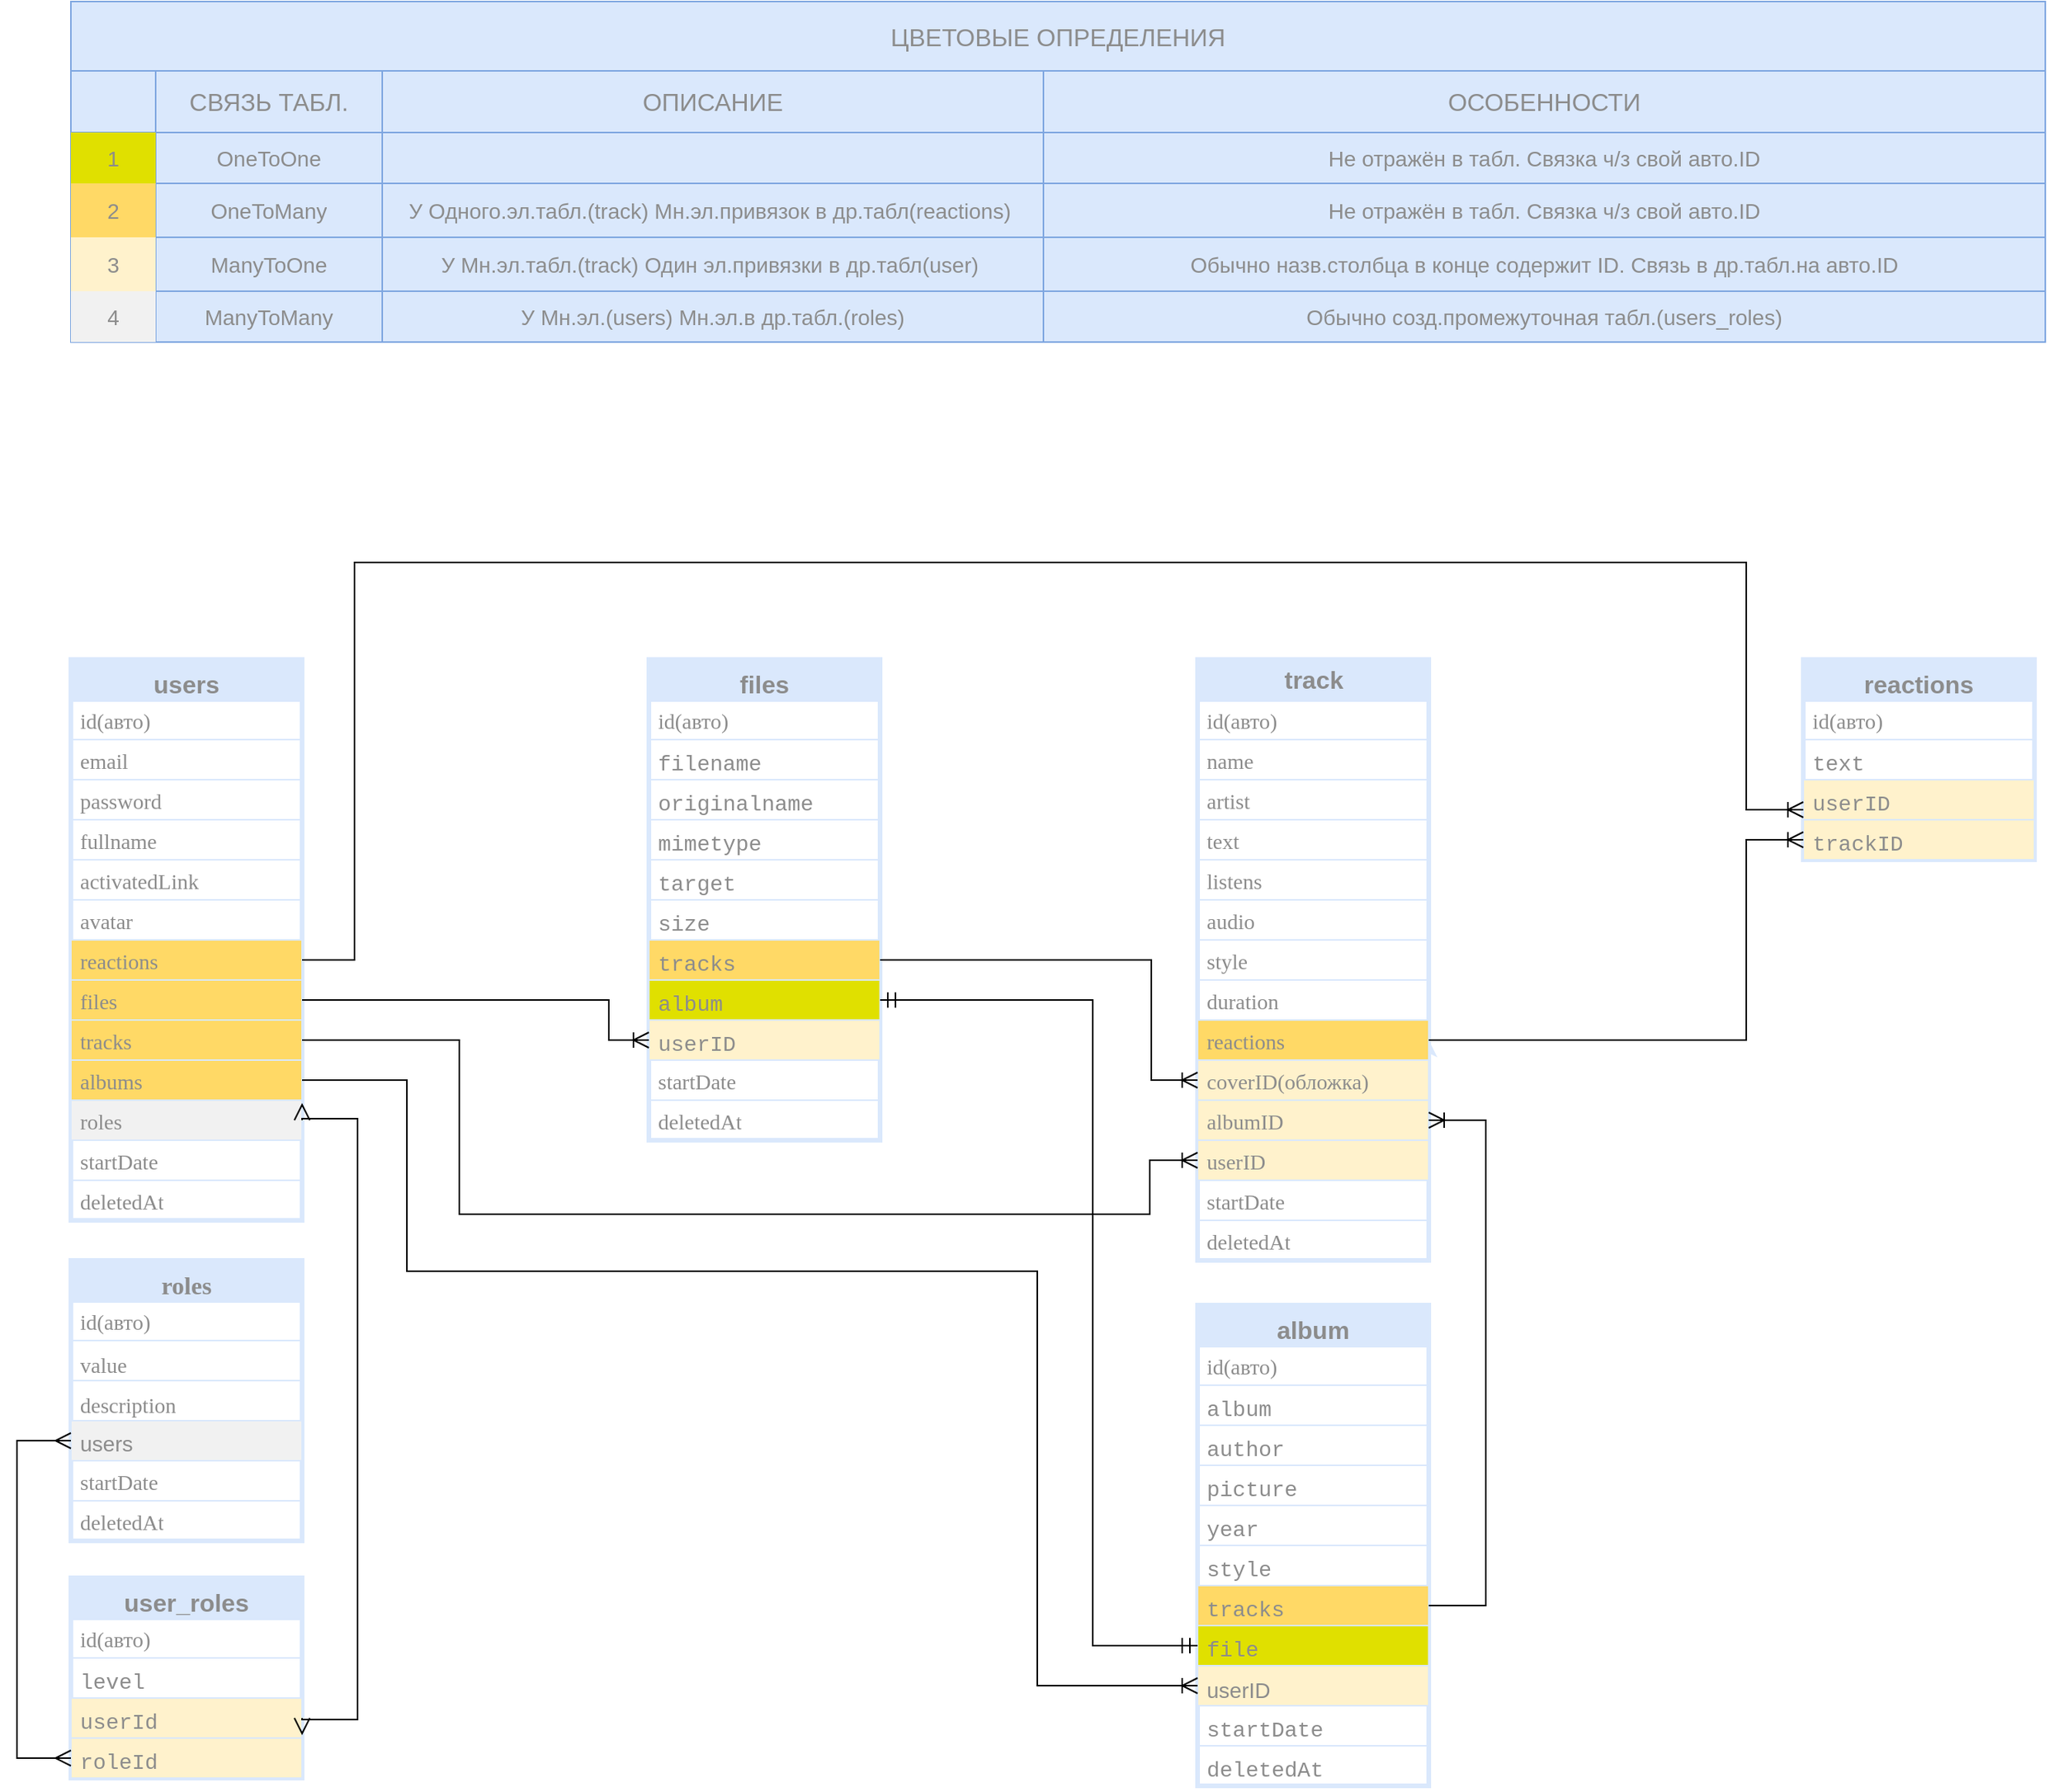 <mxfile version="23.1.5" type="device">
  <diagram name="Страница — 1" id="Q0Tp4C1NSN8H3w9Lb423">
    <mxGraphModel dx="5406" dy="3643" grid="0" gridSize="10" guides="1" tooltips="1" connect="1" arrows="1" fold="1" page="0" pageScale="1" pageWidth="827" pageHeight="1169" math="0" shadow="0">
      <root>
        <mxCell id="0" />
        <mxCell id="1" parent="0" />
        <mxCell id="bqcU50a8nMj2K-S8nNPo-66" value="&lt;font style=&quot;font-size: 16px;&quot;&gt;track&lt;/font&gt;" style="swimlane;childLayout=stackLayout;horizontal=1;startSize=26;fillColor=#DAE8FC;horizontalStack=0;resizeParent=1;resizeParentMax=0;resizeLast=0;collapsible=1;marginBottom=0;strokeColor=#DAE8FC;swimlaneFillColor=none;rounded=0;labelBackgroundColor=none;fontColor=#8C8C8C;labelBorderColor=none;html=1;strokeWidth=3;" parent="1" vertex="1">
          <mxGeometry x="-2350" y="-1803" width="150" height="390" as="geometry">
            <mxRectangle x="-67" y="-313" width="54" height="26" as="alternateBounds" />
          </mxGeometry>
        </mxCell>
        <mxCell id="bqcU50a8nMj2K-S8nNPo-67" value="id(авто)" style="text;strokeColor=#DAE8FC;fillColor=none;align=left;verticalAlign=top;spacingLeft=4;spacingRight=4;overflow=hidden;rotatable=0;points=[[0,0.5],[1,0.5]];portConstraint=eastwest;strokeWidth=1;rounded=0;glass=0;shadow=0;perimeterSpacing=0;labelBackgroundColor=none;fontColor=#8C8C8C;swimlaneFillColor=none;labelBorderColor=none;html=1;fontFamily=Lucida Console;fontSize=14;" parent="bqcU50a8nMj2K-S8nNPo-66" vertex="1">
          <mxGeometry y="26" width="150" height="26" as="geometry" />
        </mxCell>
        <mxCell id="bqcU50a8nMj2K-S8nNPo-68" value="name" style="text;strokeColor=#DAE8FC;fillColor=none;align=left;verticalAlign=top;spacingLeft=4;spacingRight=4;overflow=hidden;rotatable=0;points=[[0,0.5],[1,0.5]];portConstraint=eastwest;strokeWidth=1;perimeterSpacing=0;rounded=0;labelBackgroundColor=none;fontColor=#8C8C8C;swimlaneFillColor=none;labelBorderColor=none;html=1;fontFamily=Lucida Console;fontSize=14;" parent="bqcU50a8nMj2K-S8nNPo-66" vertex="1">
          <mxGeometry y="52" width="150" height="26" as="geometry" />
        </mxCell>
        <mxCell id="bqcU50a8nMj2K-S8nNPo-69" value="artist" style="text;strokeColor=#DAE8FC;fillColor=none;align=left;verticalAlign=top;spacingLeft=4;spacingRight=4;overflow=hidden;rotatable=0;points=[[0,0.5],[1,0.5]];portConstraint=eastwest;strokeWidth=1;perimeterSpacing=0;rounded=0;labelBackgroundColor=none;fontColor=#8C8C8C;swimlaneFillColor=none;labelBorderColor=none;html=1;fontFamily=Lucida Console;fontSize=14;" parent="bqcU50a8nMj2K-S8nNPo-66" vertex="1">
          <mxGeometry y="78" width="150" height="26" as="geometry" />
        </mxCell>
        <mxCell id="bqcU50a8nMj2K-S8nNPo-70" value="text" style="text;strokeColor=#DAE8FC;fillColor=none;align=left;verticalAlign=top;spacingLeft=4;spacingRight=4;overflow=hidden;rotatable=0;points=[[0,0.5],[1,0.5]];portConstraint=eastwest;strokeWidth=1;perimeterSpacing=0;rounded=0;labelBackgroundColor=none;fontColor=#8C8C8C;swimlaneFillColor=none;labelBorderColor=none;html=1;fontFamily=Lucida Console;fontSize=14;" parent="bqcU50a8nMj2K-S8nNPo-66" vertex="1">
          <mxGeometry y="104" width="150" height="26" as="geometry" />
        </mxCell>
        <mxCell id="bqcU50a8nMj2K-S8nNPo-71" value="listens" style="text;strokeColor=#DAE8FC;fillColor=none;align=left;verticalAlign=top;spacingLeft=4;spacingRight=4;overflow=hidden;rotatable=0;points=[[0,0.5],[1,0.5]];portConstraint=eastwest;strokeWidth=1;perimeterSpacing=0;rounded=0;labelBackgroundColor=none;fontColor=#8C8C8C;swimlaneFillColor=none;labelBorderColor=none;html=1;fontFamily=Lucida Console;fontSize=14;" parent="bqcU50a8nMj2K-S8nNPo-66" vertex="1">
          <mxGeometry y="130" width="150" height="26" as="geometry" />
        </mxCell>
        <mxCell id="bqcU50a8nMj2K-S8nNPo-72" value="audio" style="text;strokeColor=#DAE8FC;fillColor=none;align=left;verticalAlign=top;spacingLeft=4;spacingRight=4;overflow=hidden;rotatable=0;points=[[0,0.5],[1,0.5]];portConstraint=eastwest;strokeWidth=1;perimeterSpacing=0;rounded=0;labelBackgroundColor=none;fontColor=#8C8C8C;swimlaneFillColor=none;labelBorderColor=none;html=1;fontFamily=Lucida Console;fontSize=14;" parent="bqcU50a8nMj2K-S8nNPo-66" vertex="1">
          <mxGeometry y="156" width="150" height="26" as="geometry" />
        </mxCell>
        <mxCell id="bqcU50a8nMj2K-S8nNPo-73" value="style" style="text;strokeColor=#DAE8FC;fillColor=none;align=left;verticalAlign=top;spacingLeft=4;spacingRight=4;overflow=hidden;rotatable=0;points=[[0,0.5],[1,0.5]];portConstraint=eastwest;strokeWidth=1;perimeterSpacing=0;rounded=0;labelBackgroundColor=none;fontColor=#8C8C8C;swimlaneFillColor=none;labelBorderColor=none;html=1;fontFamily=Lucida Console;fontSize=14;" parent="bqcU50a8nMj2K-S8nNPo-66" vertex="1">
          <mxGeometry y="182" width="150" height="26" as="geometry" />
        </mxCell>
        <mxCell id="bqcU50a8nMj2K-S8nNPo-74" value="duration" style="text;strokeColor=#DAE8FC;fillColor=none;align=left;verticalAlign=top;spacingLeft=4;spacingRight=4;overflow=hidden;rotatable=0;points=[[0,0.5],[1,0.5]];portConstraint=eastwest;strokeWidth=1;perimeterSpacing=0;rounded=0;labelBackgroundColor=none;fontColor=#8C8C8C;swimlaneFillColor=none;labelBorderColor=none;html=1;fontFamily=Lucida Console;fontSize=14;" parent="bqcU50a8nMj2K-S8nNPo-66" vertex="1">
          <mxGeometry y="208" width="150" height="26" as="geometry" />
        </mxCell>
        <mxCell id="bqcU50a8nMj2K-S8nNPo-75" value="" style="edgeStyle=none;curved=1;rounded=0;orthogonalLoop=1;jettySize=auto;exitX=1;exitY=0.5;exitDx=0;exitDy=0;fontSize=14;startSize=8;endSize=8;fontColor=#8C8C8C;labelBackgroundColor=none;labelBorderColor=none;html=1;fontFamily=Lucida Console;strokeColor=#DAE8FC;" parent="bqcU50a8nMj2K-S8nNPo-66" source="bqcU50a8nMj2K-S8nNPo-76" edge="1">
          <mxGeometry relative="1" as="geometry">
            <mxPoint x="150" y="247" as="targetPoint" />
          </mxGeometry>
        </mxCell>
        <mxCell id="bqcU50a8nMj2K-S8nNPo-79" value="reactions" style="text;align=left;verticalAlign=top;spacingLeft=4;spacingRight=4;overflow=hidden;rotatable=0;points=[[0,0.5],[1,0.5]];portConstraint=eastwest;fillColor=#FFD966;strokeColor=#DAE8FC;strokeWidth=1;perimeterSpacing=0;rounded=0;labelBackgroundColor=none;fontColor=#8C8C8C;swimlaneFillColor=none;labelBorderColor=none;html=1;fontFamily=Lucida Console;fontSize=14;" parent="bqcU50a8nMj2K-S8nNPo-66" vertex="1">
          <mxGeometry y="234" width="150" height="26" as="geometry" />
        </mxCell>
        <mxCell id="bqcU50a8nMj2K-S8nNPo-76" value="coverID(обложка)" style="text;strokeColor=#DAE8FC;fillColor=#FFF2CC;align=left;verticalAlign=top;spacingLeft=4;spacingRight=4;overflow=hidden;rotatable=0;points=[[0,0.5],[1,0.5]];portConstraint=eastwest;strokeWidth=1;perimeterSpacing=0;rounded=0;labelBackgroundColor=none;fontColor=#8C8C8C;swimlaneFillColor=none;glass=0;shadow=0;fillStyle=auto;labelBorderColor=none;html=1;fontFamily=Lucida Console;fontSize=14;" parent="bqcU50a8nMj2K-S8nNPo-66" vertex="1">
          <mxGeometry y="260" width="150" height="26" as="geometry" />
        </mxCell>
        <mxCell id="bqcU50a8nMj2K-S8nNPo-77" value="albumID" style="text;strokeColor=#DAE8FC;fillColor=#FFF2CC;align=left;verticalAlign=top;spacingLeft=4;spacingRight=4;overflow=hidden;rotatable=0;points=[[0,0.5],[1,0.5]];portConstraint=eastwest;strokeWidth=1;perimeterSpacing=0;rounded=0;labelBackgroundColor=none;fontColor=#8C8C8C;swimlaneFillColor=none;labelBorderColor=none;html=1;fontFamily=Lucida Console;fontSize=14;" parent="bqcU50a8nMj2K-S8nNPo-66" vertex="1">
          <mxGeometry y="286" width="150" height="26" as="geometry" />
        </mxCell>
        <mxCell id="bqcU50a8nMj2K-S8nNPo-78" value="userID" style="text;strokeColor=#DAE8FC;fillColor=#FFF2CC;align=left;verticalAlign=top;spacingLeft=4;spacingRight=4;overflow=hidden;rotatable=0;points=[[0,0.5],[1,0.5]];portConstraint=eastwest;strokeWidth=1;perimeterSpacing=0;rounded=0;labelBackgroundColor=none;fontColor=#8C8C8C;swimlaneFillColor=none;labelBorderColor=none;html=1;fontFamily=Lucida Console;fontSize=14;" parent="bqcU50a8nMj2K-S8nNPo-66" vertex="1">
          <mxGeometry y="312" width="150" height="26" as="geometry" />
        </mxCell>
        <mxCell id="bqcU50a8nMj2K-S8nNPo-80" value="startDate" style="text;strokeColor=#DAE8FC;fillColor=none;align=left;verticalAlign=top;spacingLeft=4;spacingRight=4;overflow=hidden;rotatable=0;points=[[0,0.5],[1,0.5]];portConstraint=eastwest;strokeWidth=1;perimeterSpacing=0;rounded=0;labelBackgroundColor=none;fontColor=#8C8C8C;swimlaneFillColor=none;labelBorderColor=none;html=1;fontFamily=Lucida Console;fontSize=14;" parent="bqcU50a8nMj2K-S8nNPo-66" vertex="1">
          <mxGeometry y="338" width="150" height="26" as="geometry" />
        </mxCell>
        <mxCell id="bqcU50a8nMj2K-S8nNPo-81" value="deletedAt" style="text;strokeColor=#DAE8FC;fillColor=none;align=left;verticalAlign=top;spacingLeft=4;spacingRight=4;overflow=hidden;rotatable=0;points=[[0,0.5],[1,0.5]];portConstraint=eastwest;strokeWidth=1;perimeterSpacing=0;rounded=0;labelBackgroundColor=none;fontColor=#8C8C8C;swimlaneFillColor=none;labelBorderColor=none;html=1;fontFamily=Lucida Console;fontSize=14;" parent="bqcU50a8nMj2K-S8nNPo-66" vertex="1">
          <mxGeometry y="364" width="150" height="26" as="geometry" />
        </mxCell>
        <mxCell id="bqcU50a8nMj2K-S8nNPo-82" value="users" style="swimlane;childLayout=stackLayout;horizontal=1;startSize=26;horizontalStack=0;resizeParent=1;resizeParentMax=0;resizeLast=0;collapsible=1;marginBottom=0;align=center;verticalAlign=top;spacingLeft=4;spacingRight=4;fillColor=#dae8fc;strokeColor=#DAE8FC;rounded=0;labelBackgroundColor=none;swimlaneFillColor=none;fontColor=#8C8C8C;strokeWidth=3;perimeterSpacing=0;fontSize=16;" parent="1" vertex="1">
          <mxGeometry x="-3081" y="-1803" width="150" height="364" as="geometry" />
        </mxCell>
        <mxCell id="bqcU50a8nMj2K-S8nNPo-83" value="id(авто)" style="text;strokeColor=#DAE8FC;fillColor=none;align=left;verticalAlign=top;spacingLeft=4;spacingRight=4;overflow=hidden;rotatable=0;points=[[0,0.5],[1,0.5]];portConstraint=eastwest;whiteSpace=wrap;html=1;strokeWidth=1;perimeterSpacing=0;rounded=0;labelBackgroundColor=none;fontColor=#8C8C8C;swimlaneFillColor=none;fontFamily=Lucida Console;fontSize=14;" parent="bqcU50a8nMj2K-S8nNPo-82" vertex="1">
          <mxGeometry y="26" width="150" height="26" as="geometry" />
        </mxCell>
        <mxCell id="bqcU50a8nMj2K-S8nNPo-84" value="email" style="text;strokeColor=#DAE8FC;fillColor=none;spacingLeft=4;spacingRight=4;overflow=hidden;rotatable=0;points=[[0,0.5],[1,0.5]];portConstraint=eastwest;whiteSpace=wrap;html=1;strokeWidth=1;perimeterSpacing=0;rounded=0;labelBackgroundColor=none;fontColor=#8C8C8C;swimlaneFillColor=none;fontFamily=Lucida Console;fontSize=14;" parent="bqcU50a8nMj2K-S8nNPo-82" vertex="1">
          <mxGeometry y="52" width="150" height="26" as="geometry" />
        </mxCell>
        <mxCell id="bqcU50a8nMj2K-S8nNPo-85" value="password" style="text;strokeColor=#DAE8FC;fillColor=none;spacingLeft=4;spacingRight=4;overflow=hidden;rotatable=0;points=[[0,0.5],[1,0.5]];portConstraint=eastwest;whiteSpace=wrap;html=1;strokeWidth=1;perimeterSpacing=0;rounded=0;labelBackgroundColor=none;fontColor=#8C8C8C;swimlaneFillColor=none;fontFamily=Lucida Console;fontSize=14;" parent="bqcU50a8nMj2K-S8nNPo-82" vertex="1">
          <mxGeometry y="78" width="150" height="26" as="geometry" />
        </mxCell>
        <mxCell id="bqcU50a8nMj2K-S8nNPo-86" value="fullname" style="text;strokeColor=#DAE8FC;fillColor=none;spacingLeft=4;spacingRight=4;overflow=hidden;rotatable=0;points=[[0,0.5],[1,0.5]];portConstraint=eastwest;whiteSpace=wrap;html=1;strokeWidth=1;perimeterSpacing=0;rounded=0;labelBackgroundColor=none;fontColor=#8C8C8C;swimlaneFillColor=none;fontFamily=Lucida Console;fontSize=14;" parent="bqcU50a8nMj2K-S8nNPo-82" vertex="1">
          <mxGeometry y="104" width="150" height="26" as="geometry" />
        </mxCell>
        <mxCell id="bqcU50a8nMj2K-S8nNPo-87" value="activatedLink" style="text;strokeColor=#DAE8FC;fillColor=none;spacingLeft=4;spacingRight=4;overflow=hidden;rotatable=0;points=[[0,0.5],[1,0.5]];portConstraint=eastwest;whiteSpace=wrap;html=1;strokeWidth=1;perimeterSpacing=0;rounded=0;labelBackgroundColor=none;fontColor=#8C8C8C;swimlaneFillColor=none;fontFamily=Lucida Console;fontSize=14;" parent="bqcU50a8nMj2K-S8nNPo-82" vertex="1">
          <mxGeometry y="130" width="150" height="26" as="geometry" />
        </mxCell>
        <mxCell id="bqcU50a8nMj2K-S8nNPo-88" value="avatar" style="text;strokeColor=#DAE8FC;fillColor=none;spacingLeft=4;spacingRight=4;overflow=hidden;rotatable=0;points=[[0,0.5],[1,0.5]];portConstraint=eastwest;whiteSpace=wrap;html=1;strokeWidth=1;perimeterSpacing=0;rounded=0;labelBackgroundColor=none;fontColor=#8C8C8C;swimlaneFillColor=none;fontFamily=Lucida Console;fontSize=14;" parent="bqcU50a8nMj2K-S8nNPo-82" vertex="1">
          <mxGeometry y="156" width="150" height="26" as="geometry" />
        </mxCell>
        <mxCell id="bqcU50a8nMj2K-S8nNPo-93" value="reactions" style="text;strokeColor=#DAE8FC;fillColor=#FFD966;spacingLeft=4;spacingRight=4;overflow=hidden;rotatable=0;points=[[0,0.5],[1,0.5]];portConstraint=eastwest;whiteSpace=wrap;html=1;strokeWidth=1;perimeterSpacing=0;rounded=0;labelBackgroundColor=none;fontColor=#8C8C8C;swimlaneFillColor=none;fontFamily=Lucida Console;fontSize=14;" parent="bqcU50a8nMj2K-S8nNPo-82" vertex="1">
          <mxGeometry y="182" width="150" height="26" as="geometry" />
        </mxCell>
        <mxCell id="bqcU50a8nMj2K-S8nNPo-92" value="files" style="text;strokeColor=#DAE8FC;fillColor=#FFD966;spacingLeft=4;spacingRight=4;overflow=hidden;rotatable=0;points=[[0,0.5],[1,0.5]];portConstraint=eastwest;whiteSpace=wrap;html=1;strokeWidth=1;perimeterSpacing=0;rounded=0;labelBackgroundColor=none;fontColor=#8C8C8C;swimlaneFillColor=none;fontFamily=Lucida Console;fontSize=14;" parent="bqcU50a8nMj2K-S8nNPo-82" vertex="1">
          <mxGeometry y="208" width="150" height="26" as="geometry" />
        </mxCell>
        <mxCell id="bqcU50a8nMj2K-S8nNPo-90" value="tracks" style="text;strokeColor=#DAE8FC;fillColor=#FFD966;spacingLeft=4;spacingRight=4;overflow=hidden;rotatable=0;points=[[0,0.5],[1,0.5]];portConstraint=eastwest;whiteSpace=wrap;html=1;strokeWidth=1;perimeterSpacing=0;rounded=0;labelBackgroundColor=none;fontColor=#8C8C8C;swimlaneFillColor=none;fontFamily=Lucida Console;fontSize=14;" parent="bqcU50a8nMj2K-S8nNPo-82" vertex="1">
          <mxGeometry y="234" width="150" height="26" as="geometry" />
        </mxCell>
        <mxCell id="bqcU50a8nMj2K-S8nNPo-91" value="albums" style="text;strokeColor=#DAE8FC;fillColor=#FFD966;spacingLeft=4;spacingRight=4;overflow=hidden;rotatable=0;points=[[0,0.5],[1,0.5]];portConstraint=eastwest;whiteSpace=wrap;html=1;strokeWidth=1;perimeterSpacing=0;rounded=0;labelBackgroundColor=none;fontColor=#8C8C8C;swimlaneFillColor=none;fontFamily=Lucida Console;fontSize=14;" parent="bqcU50a8nMj2K-S8nNPo-82" vertex="1">
          <mxGeometry y="260" width="150" height="26" as="geometry" />
        </mxCell>
        <mxCell id="bqcU50a8nMj2K-S8nNPo-89" value="roles" style="text;strokeColor=#DAE8FC;fillColor=#F1F1F1;spacingLeft=4;spacingRight=4;overflow=hidden;rotatable=0;points=[[0,0.5],[1,0.5]];portConstraint=eastwest;whiteSpace=wrap;html=1;strokeWidth=1;perimeterSpacing=0;rounded=0;labelBackgroundColor=none;fontColor=#8C8C8C;swimlaneFillColor=none;fontFamily=Lucida Console;fontSize=14;" parent="bqcU50a8nMj2K-S8nNPo-82" vertex="1">
          <mxGeometry y="286" width="150" height="26" as="geometry" />
        </mxCell>
        <mxCell id="bqcU50a8nMj2K-S8nNPo-94" value="startDate" style="text;strokeColor=#DAE8FC;fillColor=none;spacingLeft=4;spacingRight=4;overflow=hidden;rotatable=0;points=[[0,0.5],[1,0.5]];portConstraint=eastwest;whiteSpace=wrap;html=1;strokeWidth=1;perimeterSpacing=0;rounded=0;labelBackgroundColor=none;fontColor=#8C8C8C;swimlaneFillColor=none;fontFamily=Lucida Console;fontSize=14;fillStyle=auto;" parent="bqcU50a8nMj2K-S8nNPo-82" vertex="1">
          <mxGeometry y="312" width="150" height="26" as="geometry" />
        </mxCell>
        <mxCell id="bqcU50a8nMj2K-S8nNPo-95" value="deletedAt" style="text;strokeColor=#DAE8FC;fillColor=none;spacingLeft=4;spacingRight=4;overflow=hidden;rotatable=0;points=[[0,0.5],[1,0.5]];portConstraint=eastwest;whiteSpace=wrap;html=1;strokeWidth=1;perimeterSpacing=0;rounded=0;labelBackgroundColor=none;fontColor=#8C8C8C;swimlaneFillColor=none;fontFamily=Lucida Console;fontSize=14;" parent="bqcU50a8nMj2K-S8nNPo-82" vertex="1">
          <mxGeometry y="338" width="150" height="26" as="geometry" />
        </mxCell>
        <mxCell id="bqcU50a8nMj2K-S8nNPo-96" value="roles" style="swimlane;childLayout=stackLayout;horizontal=1;startSize=26;horizontalStack=0;resizeParent=1;resizeParentMax=0;resizeLast=0;collapsible=1;marginBottom=0;align=center;verticalAlign=top;spacingLeft=4;spacingRight=4;fillColor=#dae8fc;strokeColor=#DAE8FC;rounded=0;labelBackgroundColor=none;swimlaneFillColor=none;fontColor=#8C8C8C;strokeWidth=3;perimeterSpacing=0;fontFamily=Lucida Console;fontSize=16;" parent="1" vertex="1">
          <mxGeometry x="-3081" y="-1413" width="150" height="182" as="geometry" />
        </mxCell>
        <mxCell id="bqcU50a8nMj2K-S8nNPo-97" value="id(авто)" style="text;strokeColor=#DAE8FC;fillColor=none;align=left;verticalAlign=top;spacingLeft=4;spacingRight=4;overflow=hidden;rotatable=0;points=[[0,0.5],[1,0.5]];portConstraint=eastwest;whiteSpace=wrap;html=1;strokeWidth=1;perimeterSpacing=0;rounded=0;labelBackgroundColor=none;fontColor=#8C8C8C;swimlaneFillColor=none;fontFamily=Lucida Console;fontSize=14;" parent="bqcU50a8nMj2K-S8nNPo-96" vertex="1">
          <mxGeometry y="26" width="150" height="26" as="geometry" />
        </mxCell>
        <mxCell id="bqcU50a8nMj2K-S8nNPo-98" value="&lt;div style=&quot;font-size: 14px; line-height: 19px;&quot;&gt;value&lt;/div&gt;" style="text;strokeColor=#DAE8FC;fillColor=none;spacingLeft=4;spacingRight=4;overflow=hidden;rotatable=0;points=[[0,0.5],[1,0.5]];portConstraint=eastwest;whiteSpace=wrap;html=1;strokeWidth=1;perimeterSpacing=0;rounded=0;labelBackgroundColor=none;fontColor=#8C8C8C;swimlaneFillColor=none;fontFamily=Lucida Console;fontSize=14;" parent="bqcU50a8nMj2K-S8nNPo-96" vertex="1">
          <mxGeometry y="52" width="150" height="26" as="geometry" />
        </mxCell>
        <mxCell id="bqcU50a8nMj2K-S8nNPo-99" value="&lt;div style=&quot;font-size: 14px; line-height: 19px;&quot;&gt;description&lt;/div&gt;" style="text;strokeColor=#DAE8FC;fillColor=none;spacingLeft=4;spacingRight=4;overflow=hidden;rotatable=0;points=[[0,0.5],[1,0.5]];portConstraint=eastwest;whiteSpace=wrap;html=1;strokeWidth=1;perimeterSpacing=0;rounded=0;labelBackgroundColor=none;fontColor=#8C8C8C;swimlaneFillColor=none;fontFamily=Lucida Console;fontSize=14;" parent="bqcU50a8nMj2K-S8nNPo-96" vertex="1">
          <mxGeometry y="78" width="150" height="26" as="geometry" />
        </mxCell>
        <mxCell id="bqcU50a8nMj2K-S8nNPo-103" value="users" style="text;strokeColor=#DAE8FC;fillColor=#F1F1F1;spacingLeft=4;spacingRight=4;overflow=hidden;rotatable=0;points=[[0,0.5],[1,0.5]];portConstraint=eastwest;whiteSpace=wrap;html=1;strokeWidth=1;perimeterSpacing=0;rounded=0;swimlaneFillColor=none;fontColor=#8C8C8C;fontSize=14;" parent="bqcU50a8nMj2K-S8nNPo-96" vertex="1">
          <mxGeometry y="104" width="150" height="26" as="geometry" />
        </mxCell>
        <mxCell id="bqcU50a8nMj2K-S8nNPo-108" value="startDate" style="text;strokeColor=#DAE8FC;fillColor=none;spacingLeft=4;spacingRight=4;overflow=hidden;rotatable=0;points=[[0,0.5],[1,0.5]];portConstraint=eastwest;whiteSpace=wrap;html=1;strokeWidth=1;perimeterSpacing=0;rounded=0;labelBackgroundColor=none;fontColor=#8C8C8C;swimlaneFillColor=none;fontFamily=Lucida Console;fontSize=14;" parent="bqcU50a8nMj2K-S8nNPo-96" vertex="1">
          <mxGeometry y="130" width="150" height="26" as="geometry" />
        </mxCell>
        <mxCell id="bqcU50a8nMj2K-S8nNPo-109" value="deletedAt" style="text;strokeColor=#DAE8FC;fillColor=none;spacingLeft=4;spacingRight=4;overflow=hidden;rotatable=0;points=[[0,0.5],[1,0.5]];portConstraint=eastwest;whiteSpace=wrap;html=1;strokeWidth=1;perimeterSpacing=0;rounded=0;labelBackgroundColor=none;fontColor=#8C8C8C;swimlaneFillColor=none;fontFamily=Lucida Console;fontSize=14;" parent="bqcU50a8nMj2K-S8nNPo-96" vertex="1">
          <mxGeometry y="156" width="150" height="26" as="geometry" />
        </mxCell>
        <mxCell id="DeZU3iTZRi3i2lUF8IYf-1" value="" style="shape=table;startSize=0;container=1;collapsible=0;childLayout=tableLayout;fontSize=16;fillColor=#DAE8FC;strokeColor=#7EA6E0;fontColor=#8C8C8C;direction=east;align=left;" parent="1" vertex="1">
          <mxGeometry x="-3081" y="-2230" width="1281" height="221" as="geometry" />
        </mxCell>
        <mxCell id="DeZU3iTZRi3i2lUF8IYf-2" value="" style="shape=tableRow;horizontal=0;startSize=0;swimlaneHead=0;swimlaneBody=0;strokeColor=inherit;top=0;left=0;bottom=0;right=0;collapsible=0;dropTarget=0;fillColor=none;points=[[0,0.5],[1,0.5]];portConstraint=eastwest;fontSize=16;fontColor=#8C8C8C;" parent="DeZU3iTZRi3i2lUF8IYf-1" vertex="1">
          <mxGeometry width="1281" height="45" as="geometry" />
        </mxCell>
        <mxCell id="DeZU3iTZRi3i2lUF8IYf-3" value="ЦВЕТОВЫЕ ОПРЕДЕЛЕНИЯ" style="shape=partialRectangle;html=1;whiteSpace=wrap;connectable=0;strokeColor=inherit;overflow=hidden;fillColor=none;top=0;left=0;bottom=0;right=0;pointerEvents=1;fontSize=16;fontColor=#8C8C8C;rowspan=1;colspan=4;" parent="DeZU3iTZRi3i2lUF8IYf-2" vertex="1">
          <mxGeometry width="1281" height="45" as="geometry">
            <mxRectangle width="55" height="45" as="alternateBounds" />
          </mxGeometry>
        </mxCell>
        <mxCell id="DeZU3iTZRi3i2lUF8IYf-4" value="" style="shape=partialRectangle;html=1;whiteSpace=wrap;connectable=0;strokeColor=inherit;overflow=hidden;fillColor=none;top=0;left=0;bottom=0;right=0;pointerEvents=1;fontSize=16;" parent="DeZU3iTZRi3i2lUF8IYf-2" vertex="1" visible="0">
          <mxGeometry x="55" width="147" height="45" as="geometry">
            <mxRectangle width="147" height="45" as="alternateBounds" />
          </mxGeometry>
        </mxCell>
        <mxCell id="DeZU3iTZRi3i2lUF8IYf-5" value="" style="shape=partialRectangle;html=1;whiteSpace=wrap;connectable=0;strokeColor=inherit;overflow=hidden;fillColor=none;top=0;left=0;bottom=0;right=0;pointerEvents=1;fontSize=16;" parent="DeZU3iTZRi3i2lUF8IYf-2" vertex="1" visible="0">
          <mxGeometry x="202" width="429" height="45" as="geometry">
            <mxRectangle width="429" height="45" as="alternateBounds" />
          </mxGeometry>
        </mxCell>
        <mxCell id="DeZU3iTZRi3i2lUF8IYf-44" style="shape=partialRectangle;html=1;whiteSpace=wrap;connectable=0;strokeColor=inherit;overflow=hidden;fillColor=none;top=0;left=0;bottom=0;right=0;pointerEvents=1;fontSize=16;" parent="DeZU3iTZRi3i2lUF8IYf-2" vertex="1" visible="0">
          <mxGeometry x="631" width="650" height="45" as="geometry">
            <mxRectangle width="650" height="45" as="alternateBounds" />
          </mxGeometry>
        </mxCell>
        <mxCell id="DeZU3iTZRi3i2lUF8IYf-6" value="" style="shape=tableRow;horizontal=0;startSize=0;swimlaneHead=0;swimlaneBody=0;strokeColor=inherit;top=0;left=0;bottom=0;right=0;collapsible=0;dropTarget=0;fillColor=none;points=[[0,0.5],[1,0.5]];portConstraint=eastwest;fontSize=16;fontColor=#8C8C8C;" parent="DeZU3iTZRi3i2lUF8IYf-1" vertex="1">
          <mxGeometry y="45" width="1281" height="40" as="geometry" />
        </mxCell>
        <mxCell id="DeZU3iTZRi3i2lUF8IYf-7" value="" style="shape=partialRectangle;html=1;whiteSpace=wrap;connectable=0;strokeColor=inherit;overflow=hidden;fillColor=none;top=0;left=0;bottom=0;right=0;pointerEvents=1;fontSize=16;fontColor=#8C8C8C;" parent="DeZU3iTZRi3i2lUF8IYf-6" vertex="1">
          <mxGeometry width="55" height="40" as="geometry">
            <mxRectangle width="55" height="40" as="alternateBounds" />
          </mxGeometry>
        </mxCell>
        <mxCell id="DeZU3iTZRi3i2lUF8IYf-8" value="СВЯЗЬ ТАБЛ." style="shape=partialRectangle;html=1;whiteSpace=wrap;connectable=0;strokeColor=inherit;overflow=hidden;fillColor=none;top=0;left=0;bottom=0;right=0;pointerEvents=1;fontSize=16;fontColor=#8C8C8C;" parent="DeZU3iTZRi3i2lUF8IYf-6" vertex="1">
          <mxGeometry x="55" width="147" height="40" as="geometry">
            <mxRectangle width="147" height="40" as="alternateBounds" />
          </mxGeometry>
        </mxCell>
        <mxCell id="DeZU3iTZRi3i2lUF8IYf-9" value="ОПИСАНИЕ" style="shape=partialRectangle;html=1;whiteSpace=wrap;connectable=0;strokeColor=inherit;overflow=hidden;fillColor=none;top=0;left=0;bottom=0;right=0;pointerEvents=1;fontSize=16;fontColor=#8C8C8C;" parent="DeZU3iTZRi3i2lUF8IYf-6" vertex="1">
          <mxGeometry x="202" width="429" height="40" as="geometry">
            <mxRectangle width="429" height="40" as="alternateBounds" />
          </mxGeometry>
        </mxCell>
        <mxCell id="DeZU3iTZRi3i2lUF8IYf-45" value="ОСОБЕННОСТИ" style="shape=partialRectangle;html=1;whiteSpace=wrap;connectable=0;strokeColor=inherit;overflow=hidden;fillColor=none;top=0;left=0;bottom=0;right=0;pointerEvents=1;fontSize=16;fontColor=#8C8C8C;" parent="DeZU3iTZRi3i2lUF8IYf-6" vertex="1">
          <mxGeometry x="631" width="650" height="40" as="geometry">
            <mxRectangle width="650" height="40" as="alternateBounds" />
          </mxGeometry>
        </mxCell>
        <mxCell id="DeZU3iTZRi3i2lUF8IYf-14" value="" style="shape=tableRow;horizontal=0;startSize=0;swimlaneHead=0;swimlaneBody=0;strokeColor=inherit;top=0;left=0;bottom=0;right=0;collapsible=0;dropTarget=0;fillColor=none;points=[[0,0.5],[1,0.5]];portConstraint=eastwest;fontSize=14;fontColor=#8C8C8C;" parent="DeZU3iTZRi3i2lUF8IYf-1" vertex="1">
          <mxGeometry y="85" width="1281" height="33" as="geometry" />
        </mxCell>
        <mxCell id="DeZU3iTZRi3i2lUF8IYf-15" value="1" style="shape=partialRectangle;html=1;whiteSpace=wrap;connectable=0;strokeColor=inherit;overflow=hidden;fillColor=#E0E000;top=0;left=0;bottom=0;right=0;pointerEvents=1;fontSize=14;fontColor=#8C8C8C;" parent="DeZU3iTZRi3i2lUF8IYf-14" vertex="1">
          <mxGeometry width="55" height="33" as="geometry">
            <mxRectangle width="55" height="33" as="alternateBounds" />
          </mxGeometry>
        </mxCell>
        <mxCell id="DeZU3iTZRi3i2lUF8IYf-16" value="&lt;div style=&quot;line-height: 19px;&quot;&gt;&lt;font face=&quot;Helvetica&quot;&gt;OneToOne&lt;/font&gt;&lt;/div&gt;" style="shape=partialRectangle;html=1;whiteSpace=wrap;connectable=0;strokeColor=inherit;overflow=hidden;fillColor=none;top=0;left=0;bottom=0;right=0;pointerEvents=1;fontSize=14;fontColor=#8C8C8C;labelBackgroundColor=none;" parent="DeZU3iTZRi3i2lUF8IYf-14" vertex="1">
          <mxGeometry x="55" width="147" height="33" as="geometry">
            <mxRectangle width="147" height="33" as="alternateBounds" />
          </mxGeometry>
        </mxCell>
        <mxCell id="DeZU3iTZRi3i2lUF8IYf-17" value="" style="shape=partialRectangle;html=1;whiteSpace=wrap;connectable=0;strokeColor=inherit;overflow=hidden;fillColor=none;top=0;left=0;bottom=0;right=0;pointerEvents=1;fontSize=14;fontColor=#8C8C8C;labelBackgroundColor=none;" parent="DeZU3iTZRi3i2lUF8IYf-14" vertex="1">
          <mxGeometry x="202" width="429" height="33" as="geometry">
            <mxRectangle width="429" height="33" as="alternateBounds" />
          </mxGeometry>
        </mxCell>
        <mxCell id="DeZU3iTZRi3i2lUF8IYf-47" value="Не отражён в табл. Связка ч/з свой авто.ID" style="shape=partialRectangle;html=1;whiteSpace=wrap;connectable=0;strokeColor=inherit;overflow=hidden;fillColor=none;top=0;left=0;bottom=0;right=0;pointerEvents=1;fontSize=14;fontColor=#8C8C8C;" parent="DeZU3iTZRi3i2lUF8IYf-14" vertex="1">
          <mxGeometry x="631" width="650" height="33" as="geometry">
            <mxRectangle width="650" height="33" as="alternateBounds" />
          </mxGeometry>
        </mxCell>
        <mxCell id="DeZU3iTZRi3i2lUF8IYf-10" value="" style="shape=tableRow;horizontal=0;startSize=0;swimlaneHead=0;swimlaneBody=0;strokeColor=inherit;top=0;left=0;bottom=0;right=0;collapsible=0;dropTarget=0;fillColor=none;points=[[0,0.5],[1,0.5]];portConstraint=eastwest;fontSize=14;fontColor=#8C8C8C;" parent="DeZU3iTZRi3i2lUF8IYf-1" vertex="1">
          <mxGeometry y="118" width="1281" height="35" as="geometry" />
        </mxCell>
        <mxCell id="DeZU3iTZRi3i2lUF8IYf-11" value="2" style="shape=partialRectangle;html=1;whiteSpace=wrap;connectable=0;strokeColor=inherit;overflow=hidden;fillColor=#FFD966;top=0;left=0;bottom=0;right=0;pointerEvents=1;fontSize=14;fontColor=#8C8C8C;" parent="DeZU3iTZRi3i2lUF8IYf-10" vertex="1">
          <mxGeometry width="55" height="35" as="geometry">
            <mxRectangle width="55" height="35" as="alternateBounds" />
          </mxGeometry>
        </mxCell>
        <mxCell id="DeZU3iTZRi3i2lUF8IYf-12" value="OneToMany" style="shape=partialRectangle;html=1;whiteSpace=wrap;connectable=0;strokeColor=inherit;overflow=hidden;fillColor=none;top=0;left=0;bottom=0;right=0;pointerEvents=1;fontSize=14;fontColor=#8C8C8C;labelBackgroundColor=none;verticalAlign=middle;" parent="DeZU3iTZRi3i2lUF8IYf-10" vertex="1">
          <mxGeometry x="55" width="147" height="35" as="geometry">
            <mxRectangle width="147" height="35" as="alternateBounds" />
          </mxGeometry>
        </mxCell>
        <mxCell id="DeZU3iTZRi3i2lUF8IYf-13" value="У Одного.эл.табл.(track) Мн.эл.привязок в др.табл(reactions)&amp;nbsp;" style="shape=partialRectangle;html=1;whiteSpace=wrap;connectable=0;strokeColor=inherit;overflow=hidden;fillColor=none;top=0;left=0;bottom=0;right=0;pointerEvents=1;spacingTop=0;spacing=2;fontSize=14;fontColor=#8C8C8C;" parent="DeZU3iTZRi3i2lUF8IYf-10" vertex="1">
          <mxGeometry x="202" width="429" height="35" as="geometry">
            <mxRectangle width="429" height="35" as="alternateBounds" />
          </mxGeometry>
        </mxCell>
        <mxCell id="DeZU3iTZRi3i2lUF8IYf-46" value="Не отражён в табл. Связка ч/з свой авто.ID" style="shape=partialRectangle;html=1;whiteSpace=wrap;connectable=0;strokeColor=inherit;overflow=hidden;fillColor=none;top=0;left=0;bottom=0;right=0;pointerEvents=1;fontSize=14;fontColor=#8C8C8C;labelBackgroundColor=none;" parent="DeZU3iTZRi3i2lUF8IYf-10" vertex="1">
          <mxGeometry x="631" width="650" height="35" as="geometry">
            <mxRectangle width="650" height="35" as="alternateBounds" />
          </mxGeometry>
        </mxCell>
        <mxCell id="DeZU3iTZRi3i2lUF8IYf-18" value="" style="shape=tableRow;horizontal=0;startSize=0;swimlaneHead=0;swimlaneBody=0;strokeColor=inherit;top=0;left=0;bottom=0;right=0;collapsible=0;dropTarget=0;fillColor=none;points=[[0,0.5],[1,0.5]];portConstraint=eastwest;fontSize=14;fontColor=#8C8C8C;" parent="DeZU3iTZRi3i2lUF8IYf-1" vertex="1">
          <mxGeometry y="153" width="1281" height="35" as="geometry" />
        </mxCell>
        <mxCell id="DeZU3iTZRi3i2lUF8IYf-19" value="3" style="shape=partialRectangle;html=1;whiteSpace=wrap;connectable=0;strokeColor=inherit;overflow=hidden;fillColor=#FFF2CC;top=0;left=0;bottom=0;right=0;pointerEvents=1;fontSize=14;fontColor=#8C8C8C;" parent="DeZU3iTZRi3i2lUF8IYf-18" vertex="1">
          <mxGeometry width="55" height="35" as="geometry">
            <mxRectangle width="55" height="35" as="alternateBounds" />
          </mxGeometry>
        </mxCell>
        <mxCell id="DeZU3iTZRi3i2lUF8IYf-20" value="ManyToOne" style="shape=partialRectangle;html=1;whiteSpace=wrap;connectable=0;strokeColor=inherit;overflow=hidden;fillColor=none;top=0;left=0;bottom=0;right=0;pointerEvents=1;fontSize=14;fontColor=#8C8C8C;labelBackgroundColor=none;" parent="DeZU3iTZRi3i2lUF8IYf-18" vertex="1">
          <mxGeometry x="55" width="147" height="35" as="geometry">
            <mxRectangle width="147" height="35" as="alternateBounds" />
          </mxGeometry>
        </mxCell>
        <mxCell id="DeZU3iTZRi3i2lUF8IYf-21" value="&lt;div style=&quot;line-height: 19px; font-size: 14px;&quot;&gt;У Мн.эл.табл.(track) Один эл.привязки в др.табл(user)&amp;nbsp;&lt;br&gt;&lt;/div&gt;" style="shape=partialRectangle;html=1;whiteSpace=wrap;connectable=0;strokeColor=inherit;overflow=hidden;fillColor=none;top=0;left=0;bottom=0;right=0;pointerEvents=1;fontSize=14;fontColor=#8C8C8C;labelBackgroundColor=none;" parent="DeZU3iTZRi3i2lUF8IYf-18" vertex="1">
          <mxGeometry x="202" width="429" height="35" as="geometry">
            <mxRectangle width="429" height="35" as="alternateBounds" />
          </mxGeometry>
        </mxCell>
        <mxCell id="DeZU3iTZRi3i2lUF8IYf-48" value="Обычно назв.столбца в конце содержит ID. Связь в др.табл.на авто.ID" style="shape=partialRectangle;html=1;whiteSpace=wrap;connectable=0;strokeColor=inherit;overflow=hidden;fillColor=none;top=0;left=0;bottom=0;right=0;pointerEvents=1;fontSize=14;fontColor=#8C8C8C;" parent="DeZU3iTZRi3i2lUF8IYf-18" vertex="1">
          <mxGeometry x="631" width="650" height="35" as="geometry">
            <mxRectangle width="650" height="35" as="alternateBounds" />
          </mxGeometry>
        </mxCell>
        <mxCell id="DeZU3iTZRi3i2lUF8IYf-49" style="edgeStyle=none;curved=1;rounded=0;orthogonalLoop=1;jettySize=auto;html=1;exitX=1;exitY=0.5;exitDx=0;exitDy=0;fontSize=14;startSize=8;endSize=8;" parent="DeZU3iTZRi3i2lUF8IYf-1" source="DeZU3iTZRi3i2lUF8IYf-10" target="DeZU3iTZRi3i2lUF8IYf-10" edge="1">
          <mxGeometry relative="1" as="geometry" />
        </mxCell>
        <mxCell id="gbUwA0bgD-o3vMYdgQ6G-1" value="" style="shape=tableRow;horizontal=0;startSize=0;swimlaneHead=0;swimlaneBody=0;strokeColor=inherit;top=0;left=0;bottom=0;right=0;collapsible=0;dropTarget=0;fillColor=none;points=[[0,0.5],[1,0.5]];portConstraint=eastwest;fontSize=14;fontColor=#8C8C8C;" vertex="1" parent="DeZU3iTZRi3i2lUF8IYf-1">
          <mxGeometry y="188" width="1281" height="33" as="geometry" />
        </mxCell>
        <mxCell id="gbUwA0bgD-o3vMYdgQ6G-2" value="4" style="shape=partialRectangle;html=1;whiteSpace=wrap;connectable=0;strokeColor=inherit;overflow=hidden;fillColor=#F1F1F1;top=0;left=0;bottom=0;right=0;pointerEvents=1;fontSize=14;fontColor=#8C8C8C;" vertex="1" parent="gbUwA0bgD-o3vMYdgQ6G-1">
          <mxGeometry width="55" height="33" as="geometry">
            <mxRectangle width="55" height="33" as="alternateBounds" />
          </mxGeometry>
        </mxCell>
        <mxCell id="gbUwA0bgD-o3vMYdgQ6G-3" value="ManyToMany" style="shape=partialRectangle;html=1;whiteSpace=wrap;connectable=0;strokeColor=inherit;overflow=hidden;fillColor=none;top=0;left=0;bottom=0;right=0;pointerEvents=1;fontSize=14;fontColor=#8C8C8C;labelBackgroundColor=none;" vertex="1" parent="gbUwA0bgD-o3vMYdgQ6G-1">
          <mxGeometry x="55" width="147" height="33" as="geometry">
            <mxRectangle width="147" height="33" as="alternateBounds" />
          </mxGeometry>
        </mxCell>
        <mxCell id="gbUwA0bgD-o3vMYdgQ6G-4" value="У Мн.эл.(users) Мн.эл.в др.табл.(roles)" style="shape=partialRectangle;html=1;whiteSpace=wrap;connectable=0;strokeColor=inherit;overflow=hidden;fillColor=none;top=0;left=0;bottom=0;right=0;pointerEvents=1;fontSize=14;fontColor=#8C8C8C;labelBackgroundColor=none;" vertex="1" parent="gbUwA0bgD-o3vMYdgQ6G-1">
          <mxGeometry x="202" width="429" height="33" as="geometry">
            <mxRectangle width="429" height="33" as="alternateBounds" />
          </mxGeometry>
        </mxCell>
        <mxCell id="gbUwA0bgD-o3vMYdgQ6G-5" value="Обычно созд.промежуточная табл.(users_roles)" style="shape=partialRectangle;html=1;whiteSpace=wrap;connectable=0;strokeColor=inherit;overflow=hidden;fillColor=none;top=0;left=0;bottom=0;right=0;pointerEvents=1;fontSize=14;fontColor=#8C8C8C;" vertex="1" parent="gbUwA0bgD-o3vMYdgQ6G-1">
          <mxGeometry x="631" width="650" height="33" as="geometry">
            <mxRectangle width="650" height="33" as="alternateBounds" />
          </mxGeometry>
        </mxCell>
        <mxCell id="DeZU3iTZRi3i2lUF8IYf-121" value="album" style="swimlane;childLayout=stackLayout;horizontal=1;startSize=26;horizontalStack=0;resizeParent=1;resizeParentMax=0;resizeLast=0;collapsible=1;marginBottom=0;align=center;verticalAlign=top;spacingLeft=4;spacingRight=4;fillColor=#dae8fc;strokeColor=#DAE8FC;rounded=0;labelBackgroundColor=none;swimlaneFillColor=none;fontColor=#8C8C8C;strokeWidth=3;perimeterSpacing=0;fontSize=16;" parent="1" vertex="1">
          <mxGeometry x="-2350" y="-1384" width="150" height="312" as="geometry" />
        </mxCell>
        <mxCell id="DeZU3iTZRi3i2lUF8IYf-122" value="id(авто)" style="text;strokeColor=#DAE8FC;fillColor=none;align=left;verticalAlign=top;spacingLeft=4;spacingRight=4;overflow=hidden;rotatable=0;points=[[0,0.5],[1,0.5]];portConstraint=eastwest;whiteSpace=wrap;html=1;strokeWidth=1;perimeterSpacing=0;rounded=0;labelBackgroundColor=none;fontColor=#8C8C8C;swimlaneFillColor=none;fontFamily=Lucida Console;fontSize=14;" parent="DeZU3iTZRi3i2lUF8IYf-121" vertex="1">
          <mxGeometry y="26" width="150" height="26" as="geometry" />
        </mxCell>
        <mxCell id="DeZU3iTZRi3i2lUF8IYf-134" value="&lt;div style=&quot;font-family: Consolas, &amp;quot;Courier New&amp;quot;, monospace; line-height: 19px;&quot;&gt;album&lt;/div&gt;" style="text;strokeColor=#DAE8FC;fillColor=none;spacingLeft=4;spacingRight=4;overflow=hidden;rotatable=0;points=[[0,0.5],[1,0.5]];portConstraint=eastwest;whiteSpace=wrap;html=1;strokeWidth=1;perimeterSpacing=0;rounded=0;labelBackgroundColor=none;fontColor=#8C8C8C;swimlaneFillColor=none;fontFamily=Lucida Console;fontSize=14;" parent="DeZU3iTZRi3i2lUF8IYf-121" vertex="1">
          <mxGeometry y="52" width="150" height="26" as="geometry" />
        </mxCell>
        <mxCell id="DeZU3iTZRi3i2lUF8IYf-133" value="&lt;div style=&quot;font-family: Consolas, &amp;quot;Courier New&amp;quot;, monospace; line-height: 19px;&quot;&gt;author&lt;/div&gt;" style="text;strokeColor=#DAE8FC;fillColor=none;spacingLeft=4;spacingRight=4;overflow=hidden;rotatable=0;points=[[0,0.5],[1,0.5]];portConstraint=eastwest;whiteSpace=wrap;html=1;strokeWidth=1;perimeterSpacing=0;rounded=0;labelBackgroundColor=none;fontColor=#8C8C8C;swimlaneFillColor=none;fontFamily=Lucida Console;fontSize=14;" parent="DeZU3iTZRi3i2lUF8IYf-121" vertex="1">
          <mxGeometry y="78" width="150" height="26" as="geometry" />
        </mxCell>
        <mxCell id="DeZU3iTZRi3i2lUF8IYf-132" value="&lt;div style=&quot;font-family: Consolas, &amp;quot;Courier New&amp;quot;, monospace; line-height: 19px;&quot;&gt;picture&lt;/div&gt;" style="text;strokeColor=#DAE8FC;fillColor=none;spacingLeft=4;spacingRight=4;overflow=hidden;rotatable=0;points=[[0,0.5],[1,0.5]];portConstraint=eastwest;whiteSpace=wrap;html=1;strokeWidth=1;perimeterSpacing=0;rounded=0;labelBackgroundColor=none;fontColor=#8C8C8C;swimlaneFillColor=none;fontFamily=Lucida Console;fontSize=14;" parent="DeZU3iTZRi3i2lUF8IYf-121" vertex="1">
          <mxGeometry y="104" width="150" height="26" as="geometry" />
        </mxCell>
        <mxCell id="DeZU3iTZRi3i2lUF8IYf-131" value="&lt;div style=&quot;font-family: Consolas, &amp;quot;Courier New&amp;quot;, monospace; line-height: 19px;&quot;&gt;year&lt;/div&gt;" style="text;strokeColor=#DAE8FC;fillColor=none;spacingLeft=4;spacingRight=4;overflow=hidden;rotatable=0;points=[[0,0.5],[1,0.5]];portConstraint=eastwest;whiteSpace=wrap;html=1;strokeWidth=1;perimeterSpacing=0;rounded=0;labelBackgroundColor=none;fontColor=#8C8C8C;swimlaneFillColor=none;fontFamily=Lucida Console;fontSize=14;" parent="DeZU3iTZRi3i2lUF8IYf-121" vertex="1">
          <mxGeometry y="130" width="150" height="26" as="geometry" />
        </mxCell>
        <mxCell id="DeZU3iTZRi3i2lUF8IYf-130" value="&lt;div style=&quot;font-family: Consolas, &amp;quot;Courier New&amp;quot;, monospace; line-height: 19px;&quot;&gt;style&lt;/div&gt;" style="text;strokeColor=#DAE8FC;fillColor=none;spacingLeft=4;spacingRight=4;overflow=hidden;rotatable=0;points=[[0,0.5],[1,0.5]];portConstraint=eastwest;whiteSpace=wrap;html=1;strokeWidth=1;perimeterSpacing=0;rounded=0;labelBackgroundColor=none;swimlaneFillColor=none;fontFamily=Lucida Console;fontSize=14;fontColor=#8C8C8C;" parent="DeZU3iTZRi3i2lUF8IYf-121" vertex="1">
          <mxGeometry y="156" width="150" height="26" as="geometry" />
        </mxCell>
        <mxCell id="DeZU3iTZRi3i2lUF8IYf-129" value="&lt;div style=&quot;font-family: Consolas, &amp;quot;Courier New&amp;quot;, monospace; line-height: 19px;&quot;&gt;tracks&lt;/div&gt;" style="text;strokeColor=#DAE8FC;fillColor=#FFD966;spacingLeft=4;spacingRight=4;overflow=hidden;rotatable=0;points=[[0,0.5],[1,0.5]];portConstraint=eastwest;whiteSpace=wrap;html=1;strokeWidth=1;perimeterSpacing=0;rounded=0;labelBackgroundColor=none;fontColor=#8C8C8C;swimlaneFillColor=none;fontFamily=Lucida Console;fontSize=14;" parent="DeZU3iTZRi3i2lUF8IYf-121" vertex="1">
          <mxGeometry y="182" width="150" height="26" as="geometry" />
        </mxCell>
        <mxCell id="DeZU3iTZRi3i2lUF8IYf-128" value="&lt;div style=&quot;font-family: Consolas, &amp;quot;Courier New&amp;quot;, monospace; line-height: 19px;&quot;&gt;file&lt;/div&gt;" style="text;strokeColor=#DAE8FC;fillColor=#E0E000;spacingLeft=4;spacingRight=4;overflow=hidden;rotatable=0;points=[[0,0.5],[1,0.5]];portConstraint=eastwest;whiteSpace=wrap;html=1;strokeWidth=1;perimeterSpacing=0;rounded=0;labelBackgroundColor=none;fontColor=#8C8C8C;swimlaneFillColor=none;fontFamily=Lucida Console;fontSize=14;" parent="DeZU3iTZRi3i2lUF8IYf-121" vertex="1">
          <mxGeometry y="208" width="150" height="26" as="geometry" />
        </mxCell>
        <mxCell id="DeZU3iTZRi3i2lUF8IYf-127" value="&lt;div style=&quot;line-height: 19px;&quot;&gt;userID&lt;/div&gt;" style="text;strokeColor=#DAE8FC;fillColor=#FFF2CC;spacingLeft=4;spacingRight=4;overflow=hidden;rotatable=0;points=[[0,0.5],[1,0.5]];portConstraint=eastwest;whiteSpace=wrap;html=1;strokeWidth=1;perimeterSpacing=0;rounded=0;labelBackgroundColor=none;fontColor=#8C8C8C;swimlaneFillColor=none;fontFamily=Helvetica;fontSize=14;verticalAlign=top;" parent="DeZU3iTZRi3i2lUF8IYf-121" vertex="1">
          <mxGeometry y="234" width="150" height="26" as="geometry" />
        </mxCell>
        <mxCell id="DeZU3iTZRi3i2lUF8IYf-126" value="&lt;div style=&quot;font-family: Consolas, &amp;quot;Courier New&amp;quot;, monospace; line-height: 19px;&quot;&gt;startDate&lt;/div&gt;" style="text;strokeColor=#DAE8FC;fillColor=none;spacingLeft=4;spacingRight=4;overflow=hidden;rotatable=0;points=[[0,0.5],[1,0.5]];portConstraint=eastwest;whiteSpace=wrap;html=1;strokeWidth=1;perimeterSpacing=0;rounded=0;labelBackgroundColor=none;fontColor=#8C8C8C;swimlaneFillColor=none;fontFamily=Lucida Console;fontSize=14;" parent="DeZU3iTZRi3i2lUF8IYf-121" vertex="1">
          <mxGeometry y="260" width="150" height="26" as="geometry" />
        </mxCell>
        <mxCell id="DeZU3iTZRi3i2lUF8IYf-125" value="&lt;div style=&quot;font-family: Consolas, &amp;quot;Courier New&amp;quot;, monospace; line-height: 19px;&quot;&gt;deletedAt&lt;/div&gt;" style="text;strokeColor=#DAE8FC;fillColor=none;spacingLeft=4;spacingRight=4;overflow=hidden;rotatable=0;points=[[0,0.5],[1,0.5]];portConstraint=eastwest;whiteSpace=wrap;html=1;strokeWidth=1;perimeterSpacing=0;rounded=0;labelBackgroundColor=none;fontColor=#8C8C8C;swimlaneFillColor=none;fontFamily=Lucida Console;fontSize=14;" parent="DeZU3iTZRi3i2lUF8IYf-121" vertex="1">
          <mxGeometry y="286" width="150" height="26" as="geometry" />
        </mxCell>
        <mxCell id="gbUwA0bgD-o3vMYdgQ6G-10" value="reactions" style="swimlane;childLayout=stackLayout;horizontal=1;startSize=26;horizontalStack=0;resizeParent=1;resizeParentMax=0;resizeLast=0;collapsible=1;marginBottom=0;align=center;verticalAlign=top;spacingLeft=4;spacingRight=4;fillColor=#dae8fc;strokeColor=#DAE8FC;rounded=0;labelBackgroundColor=none;swimlaneFillColor=none;fontColor=#8C8C8C;strokeWidth=3;perimeterSpacing=0;fontSize=16;" vertex="1" parent="1">
          <mxGeometry x="-1957" y="-1803" width="150" height="130" as="geometry" />
        </mxCell>
        <mxCell id="gbUwA0bgD-o3vMYdgQ6G-11" value="id(авто)" style="text;strokeColor=#DAE8FC;fillColor=none;align=left;verticalAlign=top;spacingLeft=4;spacingRight=4;overflow=hidden;rotatable=0;points=[[0,0.5],[1,0.5]];portConstraint=eastwest;whiteSpace=wrap;html=1;strokeWidth=1;perimeterSpacing=0;rounded=0;labelBackgroundColor=none;fontColor=#8C8C8C;swimlaneFillColor=none;fontFamily=Lucida Console;fontSize=14;" vertex="1" parent="gbUwA0bgD-o3vMYdgQ6G-10">
          <mxGeometry y="26" width="150" height="26" as="geometry" />
        </mxCell>
        <mxCell id="gbUwA0bgD-o3vMYdgQ6G-12" value="&lt;div style=&quot;font-family: Consolas, &amp;quot;Courier New&amp;quot;, monospace; line-height: 19px;&quot;&gt;text&lt;/div&gt;" style="text;strokeColor=#DAE8FC;fillColor=none;spacingLeft=4;spacingRight=4;overflow=hidden;rotatable=0;points=[[0,0.5],[1,0.5]];portConstraint=eastwest;whiteSpace=wrap;html=1;strokeWidth=1;perimeterSpacing=0;rounded=0;labelBackgroundColor=none;fontColor=#8C8C8C;swimlaneFillColor=none;fontFamily=Lucida Console;fontSize=14;" vertex="1" parent="gbUwA0bgD-o3vMYdgQ6G-10">
          <mxGeometry y="52" width="150" height="26" as="geometry" />
        </mxCell>
        <mxCell id="gbUwA0bgD-o3vMYdgQ6G-13" value="&lt;div style=&quot;font-family: Consolas, &amp;quot;Courier New&amp;quot;, monospace; line-height: 19px;&quot;&gt;userID&lt;/div&gt;" style="text;strokeColor=#DAE8FC;fillColor=#FFF2CC;spacingLeft=4;spacingRight=4;overflow=hidden;rotatable=0;points=[[0,0.5],[1,0.5]];portConstraint=eastwest;whiteSpace=wrap;html=1;strokeWidth=1;perimeterSpacing=0;rounded=0;labelBackgroundColor=none;fontColor=#8C8C8C;swimlaneFillColor=none;fontFamily=Lucida Console;fontSize=14;" vertex="1" parent="gbUwA0bgD-o3vMYdgQ6G-10">
          <mxGeometry y="78" width="150" height="26" as="geometry" />
        </mxCell>
        <mxCell id="gbUwA0bgD-o3vMYdgQ6G-14" value="&lt;div style=&quot;font-family: Consolas, &amp;quot;Courier New&amp;quot;, monospace; line-height: 19px;&quot;&gt;trackID&lt;/div&gt;" style="text;strokeColor=#DAE8FC;fillColor=#FFF2CC;spacingLeft=4;spacingRight=4;overflow=hidden;rotatable=0;points=[[0,0.5],[1,0.5]];portConstraint=eastwest;whiteSpace=wrap;html=1;strokeWidth=1;perimeterSpacing=0;rounded=0;labelBackgroundColor=none;fontColor=#8C8C8C;swimlaneFillColor=none;fontFamily=Lucida Console;fontSize=14;" vertex="1" parent="gbUwA0bgD-o3vMYdgQ6G-10">
          <mxGeometry y="104" width="150" height="26" as="geometry" />
        </mxCell>
        <mxCell id="gbUwA0bgD-o3vMYdgQ6G-24" value="user_roles" style="swimlane;childLayout=stackLayout;horizontal=1;startSize=26;horizontalStack=0;resizeParent=1;resizeParentMax=0;resizeLast=0;collapsible=1;marginBottom=0;align=center;verticalAlign=top;spacingLeft=4;spacingRight=4;fillColor=#dae8fc;strokeColor=#DAE8FC;rounded=0;labelBackgroundColor=none;swimlaneFillColor=none;fontColor=#8C8C8C;strokeWidth=3;perimeterSpacing=0;fontSize=16;" vertex="1" parent="1">
          <mxGeometry x="-3081" y="-1207" width="150" height="130" as="geometry" />
        </mxCell>
        <mxCell id="gbUwA0bgD-o3vMYdgQ6G-25" value="id(авто)" style="text;strokeColor=#DAE8FC;fillColor=none;align=left;verticalAlign=top;spacingLeft=4;spacingRight=4;overflow=hidden;rotatable=0;points=[[0,0.5],[1,0.5]];portConstraint=eastwest;whiteSpace=wrap;html=1;strokeWidth=1;perimeterSpacing=0;rounded=0;labelBackgroundColor=none;fontColor=#8C8C8C;swimlaneFillColor=none;fontFamily=Lucida Console;fontSize=14;" vertex="1" parent="gbUwA0bgD-o3vMYdgQ6G-24">
          <mxGeometry y="26" width="150" height="26" as="geometry" />
        </mxCell>
        <mxCell id="gbUwA0bgD-o3vMYdgQ6G-26" value="&lt;div style=&quot;font-family: Consolas, &amp;quot;Courier New&amp;quot;, monospace; line-height: 19px;&quot;&gt;level&lt;/div&gt;" style="text;strokeColor=#DAE8FC;fillColor=none;spacingLeft=4;spacingRight=4;overflow=hidden;rotatable=0;points=[[0,0.5],[1,0.5]];portConstraint=eastwest;whiteSpace=wrap;html=1;strokeWidth=1;perimeterSpacing=0;rounded=0;labelBackgroundColor=none;fontColor=#8C8C8C;swimlaneFillColor=none;fontFamily=Lucida Console;fontSize=14;" vertex="1" parent="gbUwA0bgD-o3vMYdgQ6G-24">
          <mxGeometry y="52" width="150" height="26" as="geometry" />
        </mxCell>
        <mxCell id="gbUwA0bgD-o3vMYdgQ6G-27" value="&lt;div style=&quot;font-family: Consolas, &amp;quot;Courier New&amp;quot;, monospace; line-height: 19px;&quot;&gt;userId&lt;/div&gt;" style="text;strokeColor=#DAE8FC;fillColor=#FFF2CC;spacingLeft=4;spacingRight=4;overflow=hidden;rotatable=0;points=[[0,0.5],[1,0.5]];portConstraint=eastwest;whiteSpace=wrap;html=1;strokeWidth=1;perimeterSpacing=0;rounded=0;labelBackgroundColor=none;fontColor=#8C8C8C;swimlaneFillColor=none;fontFamily=Lucida Console;fontSize=14;" vertex="1" parent="gbUwA0bgD-o3vMYdgQ6G-24">
          <mxGeometry y="78" width="150" height="26" as="geometry" />
        </mxCell>
        <mxCell id="gbUwA0bgD-o3vMYdgQ6G-28" value="&lt;div style=&quot;font-family: Consolas, &amp;quot;Courier New&amp;quot;, monospace; line-height: 19px;&quot;&gt;roleId&lt;/div&gt;" style="text;strokeColor=#DAE8FC;fillColor=#FFF2CC;spacingLeft=4;spacingRight=4;overflow=hidden;rotatable=0;points=[[0,0.5],[1,0.5]];portConstraint=eastwest;whiteSpace=wrap;html=1;strokeWidth=1;perimeterSpacing=0;rounded=0;labelBackgroundColor=none;fontColor=#8C8C8C;swimlaneFillColor=none;fontFamily=Lucida Console;fontSize=14;" vertex="1" parent="gbUwA0bgD-o3vMYdgQ6G-24">
          <mxGeometry y="104" width="150" height="26" as="geometry" />
        </mxCell>
        <mxCell id="gbUwA0bgD-o3vMYdgQ6G-38" value="files" style="swimlane;childLayout=stackLayout;horizontal=1;startSize=26;horizontalStack=0;resizeParent=1;resizeParentMax=0;resizeLast=0;collapsible=1;marginBottom=0;align=center;verticalAlign=top;spacingLeft=4;spacingRight=4;fillColor=#dae8fc;strokeColor=#DAE8FC;rounded=0;labelBackgroundColor=none;swimlaneFillColor=none;fontColor=#8C8C8C;strokeWidth=3;perimeterSpacing=0;fontSize=16;" vertex="1" parent="1">
          <mxGeometry x="-2706" y="-1803" width="150" height="312" as="geometry" />
        </mxCell>
        <mxCell id="gbUwA0bgD-o3vMYdgQ6G-39" value="id(авто)" style="text;strokeColor=#DAE8FC;fillColor=none;align=left;verticalAlign=top;spacingLeft=4;spacingRight=4;overflow=hidden;rotatable=0;points=[[0,0.5],[1,0.5]];portConstraint=eastwest;whiteSpace=wrap;html=1;strokeWidth=1;perimeterSpacing=0;rounded=0;labelBackgroundColor=none;fontColor=#8C8C8C;swimlaneFillColor=none;fontFamily=Lucida Console;fontSize=14;" vertex="1" parent="gbUwA0bgD-o3vMYdgQ6G-38">
          <mxGeometry y="26" width="150" height="26" as="geometry" />
        </mxCell>
        <mxCell id="gbUwA0bgD-o3vMYdgQ6G-40" value="&lt;div style=&quot;font-family: Consolas, &amp;quot;Courier New&amp;quot;, monospace; line-height: 19px;&quot;&gt;filename&lt;/div&gt;" style="text;strokeColor=#DAE8FC;fillColor=none;spacingLeft=4;spacingRight=4;overflow=hidden;rotatable=0;points=[[0,0.5],[1,0.5]];portConstraint=eastwest;whiteSpace=wrap;html=1;strokeWidth=1;perimeterSpacing=0;rounded=0;labelBackgroundColor=none;fontColor=#8C8C8C;swimlaneFillColor=none;fontFamily=Lucida Console;fontSize=14;" vertex="1" parent="gbUwA0bgD-o3vMYdgQ6G-38">
          <mxGeometry y="52" width="150" height="26" as="geometry" />
        </mxCell>
        <mxCell id="gbUwA0bgD-o3vMYdgQ6G-41" value="&lt;div style=&quot;font-family: Consolas, &amp;quot;Courier New&amp;quot;, monospace; line-height: 19px;&quot;&gt;originalname&lt;/div&gt;" style="text;strokeColor=#DAE8FC;fillColor=none;spacingLeft=4;spacingRight=4;overflow=hidden;rotatable=0;points=[[0,0.5],[1,0.5]];portConstraint=eastwest;whiteSpace=wrap;html=1;strokeWidth=1;perimeterSpacing=0;rounded=0;labelBackgroundColor=none;fontColor=#8C8C8C;swimlaneFillColor=none;fontFamily=Lucida Console;fontSize=14;" vertex="1" parent="gbUwA0bgD-o3vMYdgQ6G-38">
          <mxGeometry y="78" width="150" height="26" as="geometry" />
        </mxCell>
        <mxCell id="gbUwA0bgD-o3vMYdgQ6G-42" value="&lt;div style=&quot;font-family: Consolas, &amp;quot;Courier New&amp;quot;, monospace; line-height: 19px;&quot;&gt;mimetype&lt;/div&gt;" style="text;strokeColor=#DAE8FC;fillColor=none;spacingLeft=4;spacingRight=4;overflow=hidden;rotatable=0;points=[[0,0.5],[1,0.5]];portConstraint=eastwest;whiteSpace=wrap;html=1;strokeWidth=1;perimeterSpacing=0;rounded=0;labelBackgroundColor=none;fontColor=#8C8C8C;swimlaneFillColor=none;fontFamily=Lucida Console;fontSize=14;" vertex="1" parent="gbUwA0bgD-o3vMYdgQ6G-38">
          <mxGeometry y="104" width="150" height="26" as="geometry" />
        </mxCell>
        <mxCell id="gbUwA0bgD-o3vMYdgQ6G-43" value="&lt;div style=&quot;font-family: Consolas, &amp;quot;Courier New&amp;quot;, monospace; line-height: 19px;&quot;&gt;target&lt;/div&gt;" style="text;strokeColor=#DAE8FC;fillColor=none;spacingLeft=4;spacingRight=4;overflow=hidden;rotatable=0;points=[[0,0.5],[1,0.5]];portConstraint=eastwest;whiteSpace=wrap;html=1;strokeWidth=1;perimeterSpacing=0;rounded=0;labelBackgroundColor=none;fontColor=#8C8C8C;swimlaneFillColor=none;fontFamily=Lucida Console;fontSize=14;" vertex="1" parent="gbUwA0bgD-o3vMYdgQ6G-38">
          <mxGeometry y="130" width="150" height="26" as="geometry" />
        </mxCell>
        <mxCell id="gbUwA0bgD-o3vMYdgQ6G-44" value="&lt;div style=&quot;font-family: Consolas, &amp;quot;Courier New&amp;quot;, monospace; line-height: 19px;&quot;&gt;size&lt;/div&gt;" style="text;strokeColor=#DAE8FC;fillColor=none;spacingLeft=4;spacingRight=4;overflow=hidden;rotatable=0;points=[[0,0.5],[1,0.5]];portConstraint=eastwest;whiteSpace=wrap;html=1;strokeWidth=1;perimeterSpacing=0;rounded=0;labelBackgroundColor=none;fontColor=#8C8C8C;swimlaneFillColor=none;fontFamily=Lucida Console;fontSize=14;" vertex="1" parent="gbUwA0bgD-o3vMYdgQ6G-38">
          <mxGeometry y="156" width="150" height="26" as="geometry" />
        </mxCell>
        <mxCell id="gbUwA0bgD-o3vMYdgQ6G-46" value="&lt;div style=&quot;font-family: Consolas, &amp;quot;Courier New&amp;quot;, monospace; line-height: 19px;&quot;&gt;tracks&lt;/div&gt;" style="text;strokeColor=#DAE8FC;fillColor=#FFD966;spacingLeft=4;spacingRight=4;overflow=hidden;rotatable=0;points=[[0,0.5],[1,0.5]];portConstraint=eastwest;whiteSpace=wrap;html=1;strokeWidth=1;perimeterSpacing=0;rounded=0;labelBackgroundColor=none;fontColor=#8C8C8C;swimlaneFillColor=none;fontFamily=Lucida Console;fontSize=14;labelBorderColor=none;" vertex="1" parent="gbUwA0bgD-o3vMYdgQ6G-38">
          <mxGeometry y="182" width="150" height="26" as="geometry" />
        </mxCell>
        <mxCell id="gbUwA0bgD-o3vMYdgQ6G-47" value="&lt;div style=&quot;font-family: Consolas, &amp;quot;Courier New&amp;quot;, monospace; line-height: 19px;&quot;&gt;album&lt;/div&gt;" style="text;strokeColor=#DAE8FC;fillColor=#E0E000;spacingLeft=4;spacingRight=4;overflow=hidden;rotatable=0;points=[[0,0.5],[1,0.5]];portConstraint=eastwest;whiteSpace=wrap;html=1;strokeWidth=1;perimeterSpacing=0;rounded=0;labelBackgroundColor=none;fontColor=#8C8C8C;swimlaneFillColor=none;fontFamily=Lucida Console;fontSize=14;" vertex="1" parent="gbUwA0bgD-o3vMYdgQ6G-38">
          <mxGeometry y="208" width="150" height="26" as="geometry" />
        </mxCell>
        <mxCell id="gbUwA0bgD-o3vMYdgQ6G-48" value="&lt;div style=&quot;font-family: Consolas, &amp;quot;Courier New&amp;quot;, monospace; line-height: 19px;&quot;&gt;userID&lt;/div&gt;" style="text;strokeColor=#DAE8FC;fillColor=#FFF2CC;spacingLeft=4;spacingRight=4;overflow=hidden;rotatable=0;points=[[0,0.5],[1,0.5]];portConstraint=eastwest;whiteSpace=wrap;html=1;strokeWidth=1;perimeterSpacing=0;rounded=0;labelBackgroundColor=none;fontColor=#8C8C8C;swimlaneFillColor=none;fontFamily=Lucida Console;fontSize=14;" vertex="1" parent="gbUwA0bgD-o3vMYdgQ6G-38">
          <mxGeometry y="234" width="150" height="26" as="geometry" />
        </mxCell>
        <mxCell id="gbUwA0bgD-o3vMYdgQ6G-50" value="startDate" style="text;strokeColor=#DAE8FC;fillColor=none;spacingLeft=4;spacingRight=4;overflow=hidden;rotatable=0;points=[[0,0.5],[1,0.5]];portConstraint=eastwest;whiteSpace=wrap;html=1;strokeWidth=1;perimeterSpacing=0;rounded=0;labelBackgroundColor=none;fontColor=#8C8C8C;swimlaneFillColor=none;fontFamily=Lucida Console;fontSize=14;" vertex="1" parent="gbUwA0bgD-o3vMYdgQ6G-38">
          <mxGeometry y="260" width="150" height="26" as="geometry" />
        </mxCell>
        <mxCell id="gbUwA0bgD-o3vMYdgQ6G-51" value="deletedAt" style="text;strokeColor=#DAE8FC;fillColor=none;spacingLeft=4;spacingRight=4;overflow=hidden;rotatable=0;points=[[0,0.5],[1,0.5]];portConstraint=eastwest;whiteSpace=wrap;html=1;strokeWidth=1;perimeterSpacing=0;rounded=0;labelBackgroundColor=none;fontColor=#8C8C8C;swimlaneFillColor=none;fontFamily=Lucida Console;fontSize=14;" vertex="1" parent="gbUwA0bgD-o3vMYdgQ6G-38">
          <mxGeometry y="286" width="150" height="26" as="geometry" />
        </mxCell>
        <mxCell id="gbUwA0bgD-o3vMYdgQ6G-72" value="" style="edgeStyle=orthogonalEdgeStyle;fontSize=12;html=1;endArrow=ERoneToMany;rounded=0;startSize=8;endSize=8;exitX=1;exitY=0.5;exitDx=0;exitDy=0;entryX=0;entryY=0.75;entryDx=0;entryDy=0;" edge="1" parent="1" source="bqcU50a8nMj2K-S8nNPo-93" target="gbUwA0bgD-o3vMYdgQ6G-10">
          <mxGeometry width="100" height="100" relative="1" as="geometry">
            <mxPoint x="-2817" y="-1811" as="sourcePoint" />
            <mxPoint x="-2717" y="-1911" as="targetPoint" />
            <Array as="points">
              <mxPoint x="-2897" y="-1608" />
              <mxPoint x="-2897" y="-1866" />
              <mxPoint x="-1994" y="-1866" />
              <mxPoint x="-1994" y="-1705" />
            </Array>
          </mxGeometry>
        </mxCell>
        <mxCell id="gbUwA0bgD-o3vMYdgQ6G-73" value="" style="fontSize=12;html=1;endArrow=ERoneToMany;rounded=0;startSize=8;endSize=8;exitX=1;exitY=0.5;exitDx=0;exitDy=0;entryX=0;entryY=0.5;entryDx=0;entryDy=0;edgeStyle=orthogonalEdgeStyle;" edge="1" parent="1" source="bqcU50a8nMj2K-S8nNPo-92" target="gbUwA0bgD-o3vMYdgQ6G-48">
          <mxGeometry width="100" height="100" relative="1" as="geometry">
            <mxPoint x="-2836" y="-1600" as="sourcePoint" />
            <mxPoint x="-2736" y="-1700" as="targetPoint" />
            <Array as="points">
              <mxPoint x="-2732" y="-1582" />
              <mxPoint x="-2732" y="-1556" />
            </Array>
          </mxGeometry>
        </mxCell>
        <mxCell id="gbUwA0bgD-o3vMYdgQ6G-74" value="" style="edgeStyle=orthogonalEdgeStyle;fontSize=12;html=1;endArrow=ERoneToMany;rounded=0;startSize=8;endSize=8;exitX=1;exitY=0.5;exitDx=0;exitDy=0;entryX=0;entryY=0.5;entryDx=0;entryDy=0;" edge="1" parent="1" source="bqcU50a8nMj2K-S8nNPo-90" target="bqcU50a8nMj2K-S8nNPo-78">
          <mxGeometry width="100" height="100" relative="1" as="geometry">
            <mxPoint x="-2520" y="-1443" as="sourcePoint" />
            <mxPoint x="-2420" y="-1543" as="targetPoint" />
            <Array as="points">
              <mxPoint x="-2829" y="-1556" />
              <mxPoint x="-2829" y="-1443" />
              <mxPoint x="-2381" y="-1443" />
              <mxPoint x="-2381" y="-1478" />
            </Array>
          </mxGeometry>
        </mxCell>
        <mxCell id="gbUwA0bgD-o3vMYdgQ6G-75" value="" style="edgeStyle=orthogonalEdgeStyle;fontSize=12;html=1;endArrow=ERmany;startArrow=ERmany;rounded=0;startSize=8;endSize=8;exitX=1;exitY=0.5;exitDx=0;exitDy=0;entryX=1;entryY=0.5;entryDx=0;entryDy=0;" edge="1" parent="1" source="bqcU50a8nMj2K-S8nNPo-89" target="gbUwA0bgD-o3vMYdgQ6G-27">
          <mxGeometry width="100" height="100" relative="1" as="geometry">
            <mxPoint x="-2856" y="-1245" as="sourcePoint" />
            <mxPoint x="-2756" y="-1345" as="targetPoint" />
            <Array as="points">
              <mxPoint x="-2895" y="-1505" />
              <mxPoint x="-2895" y="-1115" />
            </Array>
          </mxGeometry>
        </mxCell>
        <mxCell id="gbUwA0bgD-o3vMYdgQ6G-77" value="" style="edgeStyle=orthogonalEdgeStyle;fontSize=12;html=1;endArrow=ERoneToMany;rounded=0;startSize=8;endSize=8;exitX=1;exitY=0.5;exitDx=0;exitDy=0;entryX=0;entryY=0.5;entryDx=0;entryDy=0;" edge="1" parent="1" source="bqcU50a8nMj2K-S8nNPo-91" target="DeZU3iTZRi3i2lUF8IYf-127">
          <mxGeometry width="100" height="100" relative="1" as="geometry">
            <mxPoint x="-2669" y="-1210" as="sourcePoint" />
            <mxPoint x="-2569" y="-1310" as="targetPoint" />
            <Array as="points">
              <mxPoint x="-2863" y="-1530" />
              <mxPoint x="-2863" y="-1406" />
              <mxPoint x="-2454" y="-1406" />
              <mxPoint x="-2454" y="-1137" />
            </Array>
          </mxGeometry>
        </mxCell>
        <mxCell id="gbUwA0bgD-o3vMYdgQ6G-78" value="" style="edgeStyle=orthogonalEdgeStyle;fontSize=12;html=1;endArrow=ERoneToMany;rounded=0;startSize=8;endSize=8;exitX=1;exitY=0.5;exitDx=0;exitDy=0;entryX=0;entryY=0.5;entryDx=0;entryDy=0;" edge="1" parent="1" source="gbUwA0bgD-o3vMYdgQ6G-46" target="bqcU50a8nMj2K-S8nNPo-76">
          <mxGeometry width="100" height="100" relative="1" as="geometry">
            <mxPoint x="-2666" y="-1166" as="sourcePoint" />
            <mxPoint x="-2444" y="-1580" as="targetPoint" />
            <Array as="points">
              <mxPoint x="-2380" y="-1608" />
              <mxPoint x="-2380" y="-1530" />
            </Array>
          </mxGeometry>
        </mxCell>
        <mxCell id="gbUwA0bgD-o3vMYdgQ6G-79" value="" style="edgeStyle=orthogonalEdgeStyle;fontSize=12;html=1;endArrow=ERoneToMany;rounded=0;startSize=8;endSize=8;exitX=1;exitY=0.5;exitDx=0;exitDy=0;entryX=0;entryY=0.5;entryDx=0;entryDy=0;" edge="1" parent="1" source="bqcU50a8nMj2K-S8nNPo-79" target="gbUwA0bgD-o3vMYdgQ6G-14">
          <mxGeometry width="100" height="100" relative="1" as="geometry">
            <mxPoint x="-2094" y="-1485" as="sourcePoint" />
            <mxPoint x="-1994" y="-1585" as="targetPoint" />
            <Array as="points">
              <mxPoint x="-1994" y="-1556" />
              <mxPoint x="-1994" y="-1686" />
            </Array>
          </mxGeometry>
        </mxCell>
        <mxCell id="gbUwA0bgD-o3vMYdgQ6G-80" value="" style="edgeStyle=orthogonalEdgeStyle;fontSize=12;html=1;endArrow=ERmandOne;startArrow=ERmandOne;rounded=0;startSize=8;endSize=8;exitX=1;exitY=0.5;exitDx=0;exitDy=0;entryX=0;entryY=0.5;entryDx=0;entryDy=0;" edge="1" parent="1" source="gbUwA0bgD-o3vMYdgQ6G-47" target="DeZU3iTZRi3i2lUF8IYf-128">
          <mxGeometry width="100" height="100" relative="1" as="geometry">
            <mxPoint x="-2768" y="-1060" as="sourcePoint" />
            <mxPoint x="-2668" y="-1160" as="targetPoint" />
            <Array as="points">
              <mxPoint x="-2418" y="-1582" />
              <mxPoint x="-2418" y="-1163" />
            </Array>
          </mxGeometry>
        </mxCell>
        <mxCell id="gbUwA0bgD-o3vMYdgQ6G-81" value="" style="edgeStyle=orthogonalEdgeStyle;fontSize=12;html=1;endArrow=ERmany;startArrow=ERmany;rounded=0;startSize=8;endSize=8;entryX=0;entryY=0.5;entryDx=0;entryDy=0;exitX=0;exitY=0.5;exitDx=0;exitDy=0;" edge="1" parent="1" source="gbUwA0bgD-o3vMYdgQ6G-28" target="bqcU50a8nMj2K-S8nNPo-103">
          <mxGeometry width="100" height="100" relative="1" as="geometry">
            <mxPoint x="-3302" y="-1193" as="sourcePoint" />
            <mxPoint x="-3202" y="-1293" as="targetPoint" />
            <Array as="points">
              <mxPoint x="-3116" y="-1090" />
              <mxPoint x="-3116" y="-1296" />
            </Array>
          </mxGeometry>
        </mxCell>
        <mxCell id="gbUwA0bgD-o3vMYdgQ6G-82" value="" style="edgeStyle=orthogonalEdgeStyle;fontSize=12;html=1;endArrow=ERoneToMany;rounded=0;startSize=8;endSize=8;exitX=1;exitY=0.5;exitDx=0;exitDy=0;entryX=1;entryY=0.5;entryDx=0;entryDy=0;" edge="1" parent="1" source="DeZU3iTZRi3i2lUF8IYf-129" target="bqcU50a8nMj2K-S8nNPo-77">
          <mxGeometry width="100" height="100" relative="1" as="geometry">
            <mxPoint x="-2137" y="-1240" as="sourcePoint" />
            <mxPoint x="-2037" y="-1340" as="targetPoint" />
            <Array as="points">
              <mxPoint x="-2163" y="-1189" />
              <mxPoint x="-2163" y="-1504" />
            </Array>
          </mxGeometry>
        </mxCell>
      </root>
    </mxGraphModel>
  </diagram>
</mxfile>
